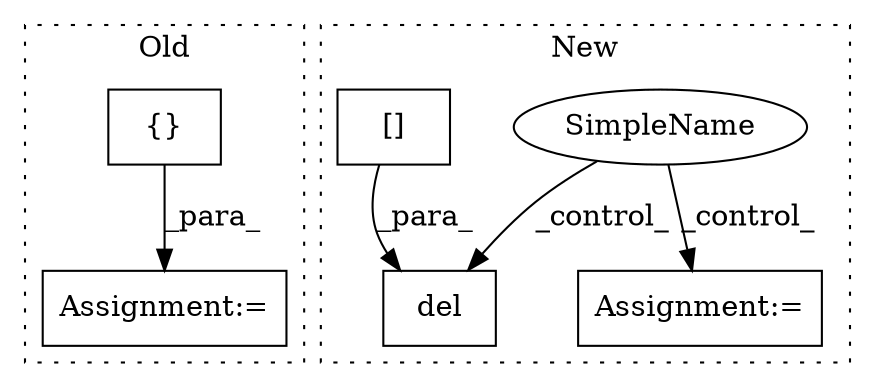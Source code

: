 digraph G {
subgraph cluster0 {
1 [label="{}" a="4" s="8276,8300" l="1,1" shape="box"];
3 [label="Assignment:=" a="7" s="8428" l="2" shape="box"];
label = "Old";
style="dotted";
}
subgraph cluster1 {
2 [label="del" a="32" s="8523,8547" l="4,1" shape="box"];
4 [label="SimpleName" a="42" s="" l="" shape="ellipse"];
5 [label="Assignment:=" a="7" s="8574" l="1" shape="box"];
6 [label="[]" a="2" s="8527,8546" l="18,1" shape="box"];
label = "New";
style="dotted";
}
1 -> 3 [label="_para_"];
4 -> 2 [label="_control_"];
4 -> 5 [label="_control_"];
6 -> 2 [label="_para_"];
}